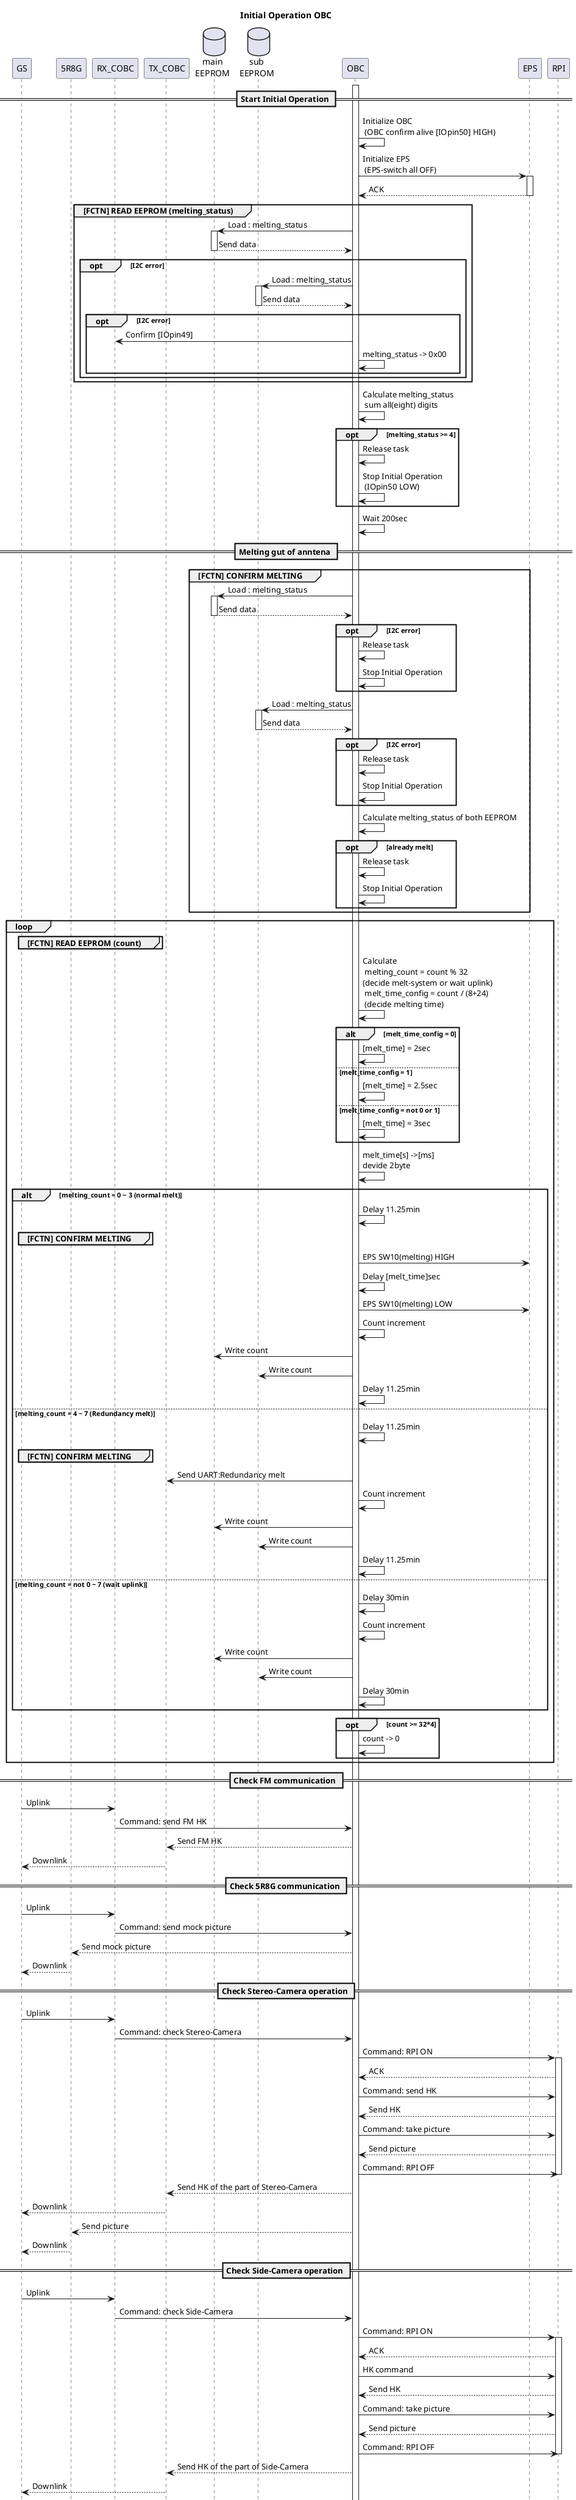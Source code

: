 @startuml
title Initial Operation OBC
participant GS
participant 5R8G
participant RX_COBC
participant TX_COBC
database "main\nEEPROM" as EEPROM1
database "sub\nEEPROM" as EEPROM2
participant OBC
participant EPS
participant RPI


activate OBC

== Start Initial Operation ==

OBC -> OBC: Initialize OBC\n (OBC confirm alive [IOpin50] HIGH)
OBC -> EPS: Initialize EPS\n (EPS-switch all OFF)
activate EPS
EPS --> OBC: ACK
' OBC ->EPS: Measure BAT voltage 
' EPS --> OBC: ACK
deactivate EPS
' OBC ->OBC: Check Satellite-Operation mode\n (depend on EEPROM)
    ' measBAT~checkmode 岩崎＆小出に確認　変更あり？
group [FCTN] READ EEPROM (melting_status)
    OBC -> EEPROM1: Load : melting_status
    activate EEPROM1
    EEPROM1 --> OBC: Send data
    deactivate EEPROM1
    opt I2C error
        OBC -> EEPROM2: Load : melting_status
        activate EEPROM2
        EEPROM2 --> OBC: Send data
        deactivate EEPROM2
        opt I2C error
            OBC -> RX_COBC: Confirm [IOpin49]
            OBC -> OBC: melting_status -> 0x00
        end
    end
end
OBC -> OBC: Calculate melting_status\n sum all(eight) digits
opt melting_status >= 4
    OBC -> OBC: Release task
    OBC -> OBC: Stop Initial Operation\n (IOpin50 LOW)
end
OBC-> OBC: Wait 200sec

== Melting gut of anntena ==

group [FCTN] CONFIRM MELTING
    OBC -> EEPROM1: Load : melting_status
    activate EEPROM1
    EEPROM1 --> OBC: Send data
    deactivate EEPROM1
    opt I2C error
        OBC -> OBC: Release task
        OBC -> OBC: Stop Initial Operation
    end
    OBC -> EEPROM2: Load : melting_status
    activate EEPROM2
    EEPROM2 --> OBC: Send data
    deactivate EEPROM2
    opt I2C error
        OBC -> OBC: Release task
        OBC -> OBC: Stop Initial Operation
    end
    OBC -> OBC: Calculate melting_status of both EEPROM
    opt already melt
        OBC -> OBC: Release task
        OBC -> OBC: Stop Initial Operation
    end
end
loop

    group [FCTN] READ EEPROM (count)    
    end
    OBC -> OBC: Calculate\n melting_count = count % 32\n(decide melt-system or wait uplink)\n melt_time_config = count / (8+24)\n (decide melting time)
    alt melt_time_config = 0
        OBC -> OBC: [melt_time] = 2sec
    else melt_time_config = 1
        OBC -> OBC: [melt_time] = 2.5sec
    else melt_time_config = not 0 or 1
        OBC -> OBC: [melt_time] = 3sec
    end
    OBC -> OBC: melt_time[s] ->[ms]\ndevide 2byte    
    alt melting_count = 0 ~ 3 (normal melt)
        OBC -> OBC: Delay 11.25min
        group  [FCTN] CONFIRM MELTING
        end
        OBC -> EPS: EPS SW10(melting) HIGH
        OBC -> OBC: Delay [melt_time]sec
        OBC -> EPS: EPS SW10(melting) LOW
        OBC -> OBC: Count increment
        OBC -> EEPROM1: Write count
        OBC -> EEPROM2: Write count
        OBC -> OBC: Delay 11.25min
    else melting_count = 4 ~ 7 (Redundancy melt)
        OBC -> OBC: Delay 11.25min
        group [FCTN] CONFIRM MELTING
        end
        OBC -> TX_COBC: Send UART:Redundancy melt
        OBC -> OBC: Count increment
        OBC -> EEPROM1: Write count
        OBC -> EEPROM2: Write count
        OBC -> OBC: Delay 11.25min
    else melting_count = not 0 ~ 7 (wait uplink)
        OBC -> OBC: Delay 30min
        OBC -> OBC: Count increment
        OBC -> EEPROM1: Write count
        OBC -> EEPROM2: Write count
        OBC -> OBC: Delay 30min
    end
    opt count >= 32*4
        OBC -> OBC: count -> 0
    end
end

== Check FM communication ==

GS -> RX_COBC: Uplink
RX_COBC -> OBC : Command: send FM HK
OBC --> TX_COBC: Send FM HK
TX_COBC --> GS: Downlink

== Check 5R8G communication ==

GS -> RX_COBC: Uplink
RX_COBC -> OBC: Command: send mock picture
OBC --> 5R8G: Send mock picture
5R8G --> GS: Downlink

== Check Stereo-Camera operation ==

GS -> RX_COBC: Uplink
RX_COBC -> OBC: Command: check Stereo-Camera 
OBC -> RPI: Command: RPI ON
activate RPI
RPI --> OBC: ACK
OBC -> RPI: Command: send HK
RPI --> OBC: Send HK
OBC -> RPI: Command: take picture
RPI --> OBC: Send picture
OBC -> RPI: Command: RPI OFF
deactivate RPI

OBC --> TX_COBC: Send HK of the part of Stereo-Camera
TX_COBC --> GS: Downlink
OBC --> 5R8G: Send picture
5R8G --> GS: Downlink

== Check Side-Camera operation ==

GS -> RX_COBC: Uplink
RX_COBC -> OBC: Command: check Side-Camera 
OBC -> RPI: Command: RPI ON
activate RPI
RPI --> OBC: ACK 
OBC -> RPI: HK command
RPI --> OBC: Send HK
OBC -> RPI: Command: take picture
RPI --> OBC: Send picture
OBC -> RPI: Command: RPI OFF
deactivate RPI

OBC --> TX_COBC: Send HK of the part of Side-Camera
TX_COBC --> GS: Downlink
OBC --> 5R8G: Send picture
5R8G --> GS: Downlink

@enduml